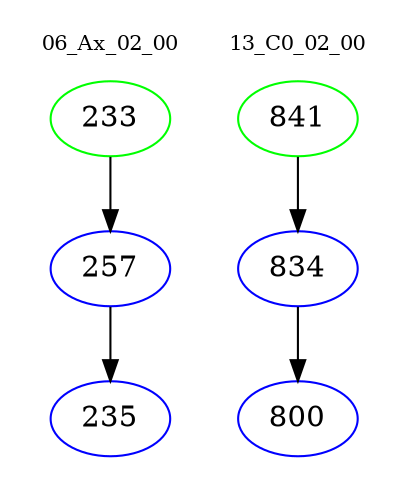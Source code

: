 digraph{
subgraph cluster_0 {
color = white
label = "06_Ax_02_00";
fontsize=10;
T0_233 [label="233", color="green"]
T0_233 -> T0_257 [color="black"]
T0_257 [label="257", color="blue"]
T0_257 -> T0_235 [color="black"]
T0_235 [label="235", color="blue"]
}
subgraph cluster_1 {
color = white
label = "13_C0_02_00";
fontsize=10;
T1_841 [label="841", color="green"]
T1_841 -> T1_834 [color="black"]
T1_834 [label="834", color="blue"]
T1_834 -> T1_800 [color="black"]
T1_800 [label="800", color="blue"]
}
}
